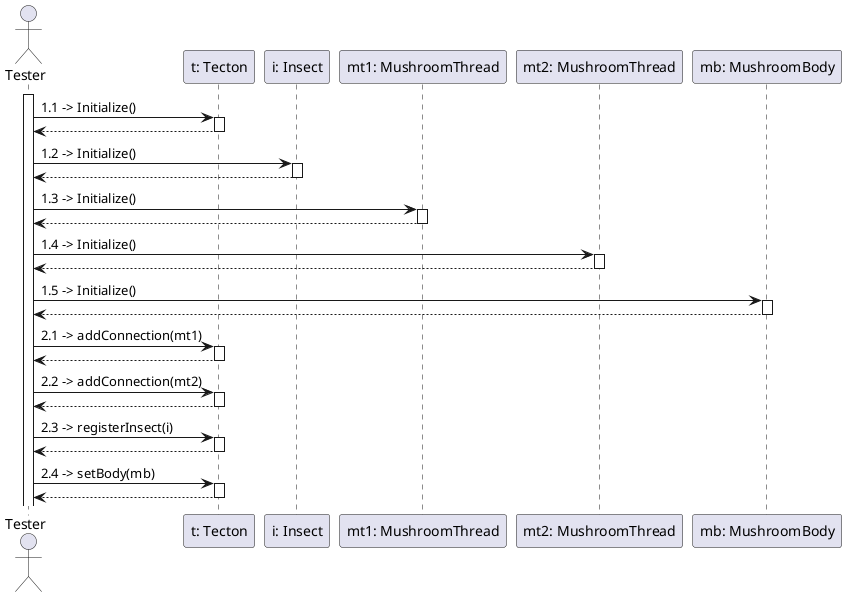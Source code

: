 ' Kötelező teszteset: két fonal, egy rovar és egy gomba van a tektonon, ami kettétörik
' Test-casek amikhez jó ez a diagram:
' - Tecton Split
' - Tecton Kill Thread

@startuml communicationTecton1

actor "Tester" as ts
participant "t: Tecton" as t
participant "i: Insect" as i
participant "mt1: MushroomThread" as mt1
participant "mt2: MushroomThread" as mt2
participant "mb: MushroomBody" as mb

' inicializálások

activate ts

ts -> t: 1.1 -> Initialize()
activate t
ts <-- t
deactivate t

ts -> i: 1.2 -> Initialize()
activate i
ts <-- i
deactivate i

ts -> mt1: 1.3 -> Initialize()
activate mt1
ts <-- mt1
deactivate mt1

ts -> mt2: 1.4 -> Initialize()
activate mt2
ts <-- mt2
deactivate mt2

ts -> mb: 1.5 -> Initialize()
activate mb
ts <-- mb
deactivate mb

' tecton setup

ts -> t: 2.1 -> addConnection(mt1)
activate t
ts <-- t
deactivate t

ts -> t: 2.2 -> addConnection(mt2)
activate t
ts <-- t
deactivate t

ts -> t: 2.3 -> registerInsect(i)
activate t
ts <-- t
deactivate t

ts -> t: 2.4 -> setBody(mb)
activate t
ts <-- t
deactivate t

@enduml